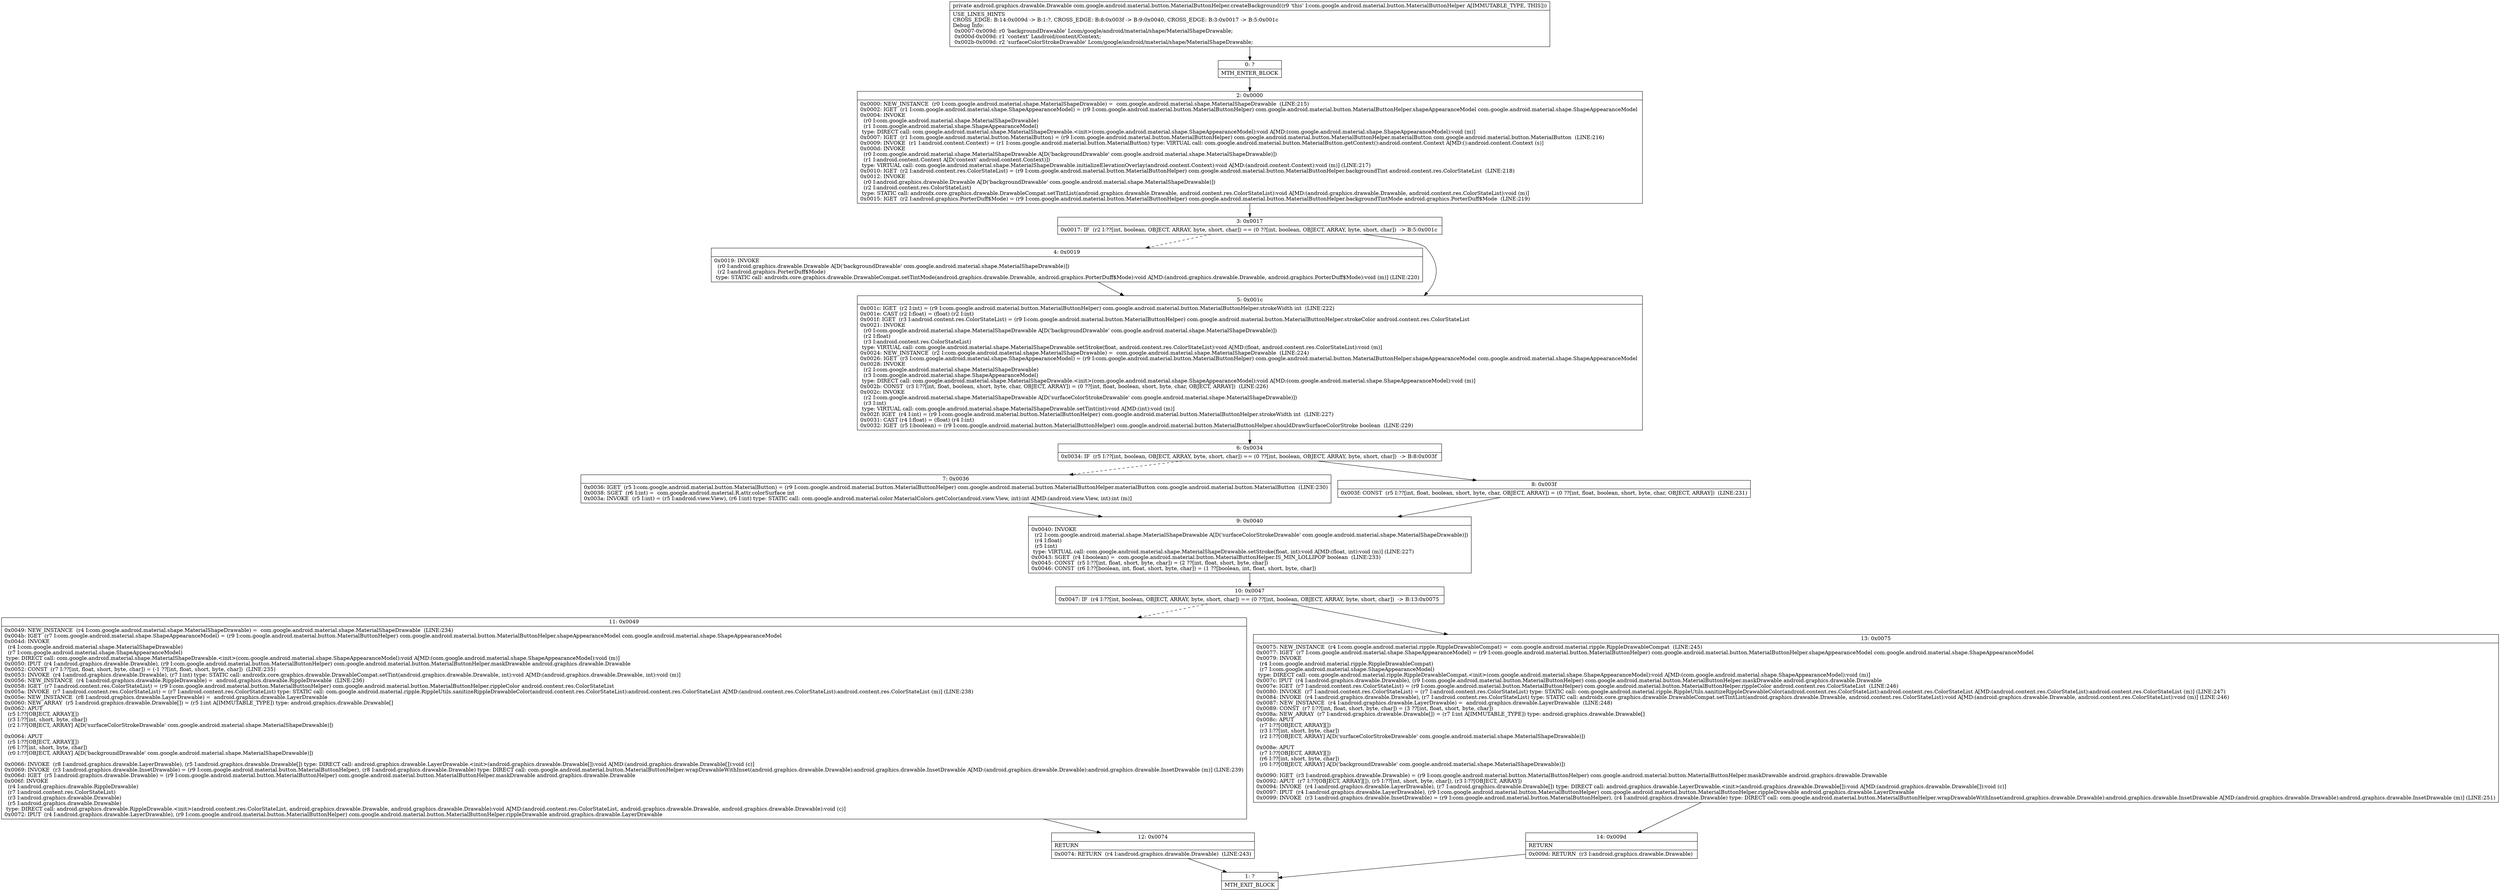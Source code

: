 digraph "CFG forcom.google.android.material.button.MaterialButtonHelper.createBackground()Landroid\/graphics\/drawable\/Drawable;" {
Node_0 [shape=record,label="{0\:\ ?|MTH_ENTER_BLOCK\l}"];
Node_2 [shape=record,label="{2\:\ 0x0000|0x0000: NEW_INSTANCE  (r0 I:com.google.android.material.shape.MaterialShapeDrawable) =  com.google.android.material.shape.MaterialShapeDrawable  (LINE:215)\l0x0002: IGET  (r1 I:com.google.android.material.shape.ShapeAppearanceModel) = (r9 I:com.google.android.material.button.MaterialButtonHelper) com.google.android.material.button.MaterialButtonHelper.shapeAppearanceModel com.google.android.material.shape.ShapeAppearanceModel \l0x0004: INVOKE  \l  (r0 I:com.google.android.material.shape.MaterialShapeDrawable)\l  (r1 I:com.google.android.material.shape.ShapeAppearanceModel)\l type: DIRECT call: com.google.android.material.shape.MaterialShapeDrawable.\<init\>(com.google.android.material.shape.ShapeAppearanceModel):void A[MD:(com.google.android.material.shape.ShapeAppearanceModel):void (m)]\l0x0007: IGET  (r1 I:com.google.android.material.button.MaterialButton) = (r9 I:com.google.android.material.button.MaterialButtonHelper) com.google.android.material.button.MaterialButtonHelper.materialButton com.google.android.material.button.MaterialButton  (LINE:216)\l0x0009: INVOKE  (r1 I:android.content.Context) = (r1 I:com.google.android.material.button.MaterialButton) type: VIRTUAL call: com.google.android.material.button.MaterialButton.getContext():android.content.Context A[MD:():android.content.Context (s)]\l0x000d: INVOKE  \l  (r0 I:com.google.android.material.shape.MaterialShapeDrawable A[D('backgroundDrawable' com.google.android.material.shape.MaterialShapeDrawable)])\l  (r1 I:android.content.Context A[D('context' android.content.Context)])\l type: VIRTUAL call: com.google.android.material.shape.MaterialShapeDrawable.initializeElevationOverlay(android.content.Context):void A[MD:(android.content.Context):void (m)] (LINE:217)\l0x0010: IGET  (r2 I:android.content.res.ColorStateList) = (r9 I:com.google.android.material.button.MaterialButtonHelper) com.google.android.material.button.MaterialButtonHelper.backgroundTint android.content.res.ColorStateList  (LINE:218)\l0x0012: INVOKE  \l  (r0 I:android.graphics.drawable.Drawable A[D('backgroundDrawable' com.google.android.material.shape.MaterialShapeDrawable)])\l  (r2 I:android.content.res.ColorStateList)\l type: STATIC call: androidx.core.graphics.drawable.DrawableCompat.setTintList(android.graphics.drawable.Drawable, android.content.res.ColorStateList):void A[MD:(android.graphics.drawable.Drawable, android.content.res.ColorStateList):void (m)]\l0x0015: IGET  (r2 I:android.graphics.PorterDuff$Mode) = (r9 I:com.google.android.material.button.MaterialButtonHelper) com.google.android.material.button.MaterialButtonHelper.backgroundTintMode android.graphics.PorterDuff$Mode  (LINE:219)\l}"];
Node_3 [shape=record,label="{3\:\ 0x0017|0x0017: IF  (r2 I:??[int, boolean, OBJECT, ARRAY, byte, short, char]) == (0 ??[int, boolean, OBJECT, ARRAY, byte, short, char])  \-\> B:5:0x001c \l}"];
Node_4 [shape=record,label="{4\:\ 0x0019|0x0019: INVOKE  \l  (r0 I:android.graphics.drawable.Drawable A[D('backgroundDrawable' com.google.android.material.shape.MaterialShapeDrawable)])\l  (r2 I:android.graphics.PorterDuff$Mode)\l type: STATIC call: androidx.core.graphics.drawable.DrawableCompat.setTintMode(android.graphics.drawable.Drawable, android.graphics.PorterDuff$Mode):void A[MD:(android.graphics.drawable.Drawable, android.graphics.PorterDuff$Mode):void (m)] (LINE:220)\l}"];
Node_5 [shape=record,label="{5\:\ 0x001c|0x001c: IGET  (r2 I:int) = (r9 I:com.google.android.material.button.MaterialButtonHelper) com.google.android.material.button.MaterialButtonHelper.strokeWidth int  (LINE:222)\l0x001e: CAST (r2 I:float) = (float) (r2 I:int) \l0x001f: IGET  (r3 I:android.content.res.ColorStateList) = (r9 I:com.google.android.material.button.MaterialButtonHelper) com.google.android.material.button.MaterialButtonHelper.strokeColor android.content.res.ColorStateList \l0x0021: INVOKE  \l  (r0 I:com.google.android.material.shape.MaterialShapeDrawable A[D('backgroundDrawable' com.google.android.material.shape.MaterialShapeDrawable)])\l  (r2 I:float)\l  (r3 I:android.content.res.ColorStateList)\l type: VIRTUAL call: com.google.android.material.shape.MaterialShapeDrawable.setStroke(float, android.content.res.ColorStateList):void A[MD:(float, android.content.res.ColorStateList):void (m)]\l0x0024: NEW_INSTANCE  (r2 I:com.google.android.material.shape.MaterialShapeDrawable) =  com.google.android.material.shape.MaterialShapeDrawable  (LINE:224)\l0x0026: IGET  (r3 I:com.google.android.material.shape.ShapeAppearanceModel) = (r9 I:com.google.android.material.button.MaterialButtonHelper) com.google.android.material.button.MaterialButtonHelper.shapeAppearanceModel com.google.android.material.shape.ShapeAppearanceModel \l0x0028: INVOKE  \l  (r2 I:com.google.android.material.shape.MaterialShapeDrawable)\l  (r3 I:com.google.android.material.shape.ShapeAppearanceModel)\l type: DIRECT call: com.google.android.material.shape.MaterialShapeDrawable.\<init\>(com.google.android.material.shape.ShapeAppearanceModel):void A[MD:(com.google.android.material.shape.ShapeAppearanceModel):void (m)]\l0x002b: CONST  (r3 I:??[int, float, boolean, short, byte, char, OBJECT, ARRAY]) = (0 ??[int, float, boolean, short, byte, char, OBJECT, ARRAY])  (LINE:226)\l0x002c: INVOKE  \l  (r2 I:com.google.android.material.shape.MaterialShapeDrawable A[D('surfaceColorStrokeDrawable' com.google.android.material.shape.MaterialShapeDrawable)])\l  (r3 I:int)\l type: VIRTUAL call: com.google.android.material.shape.MaterialShapeDrawable.setTint(int):void A[MD:(int):void (m)]\l0x002f: IGET  (r4 I:int) = (r9 I:com.google.android.material.button.MaterialButtonHelper) com.google.android.material.button.MaterialButtonHelper.strokeWidth int  (LINE:227)\l0x0031: CAST (r4 I:float) = (float) (r4 I:int) \l0x0032: IGET  (r5 I:boolean) = (r9 I:com.google.android.material.button.MaterialButtonHelper) com.google.android.material.button.MaterialButtonHelper.shouldDrawSurfaceColorStroke boolean  (LINE:229)\l}"];
Node_6 [shape=record,label="{6\:\ 0x0034|0x0034: IF  (r5 I:??[int, boolean, OBJECT, ARRAY, byte, short, char]) == (0 ??[int, boolean, OBJECT, ARRAY, byte, short, char])  \-\> B:8:0x003f \l}"];
Node_7 [shape=record,label="{7\:\ 0x0036|0x0036: IGET  (r5 I:com.google.android.material.button.MaterialButton) = (r9 I:com.google.android.material.button.MaterialButtonHelper) com.google.android.material.button.MaterialButtonHelper.materialButton com.google.android.material.button.MaterialButton  (LINE:230)\l0x0038: SGET  (r6 I:int) =  com.google.android.material.R.attr.colorSurface int \l0x003a: INVOKE  (r5 I:int) = (r5 I:android.view.View), (r6 I:int) type: STATIC call: com.google.android.material.color.MaterialColors.getColor(android.view.View, int):int A[MD:(android.view.View, int):int (m)]\l}"];
Node_9 [shape=record,label="{9\:\ 0x0040|0x0040: INVOKE  \l  (r2 I:com.google.android.material.shape.MaterialShapeDrawable A[D('surfaceColorStrokeDrawable' com.google.android.material.shape.MaterialShapeDrawable)])\l  (r4 I:float)\l  (r5 I:int)\l type: VIRTUAL call: com.google.android.material.shape.MaterialShapeDrawable.setStroke(float, int):void A[MD:(float, int):void (m)] (LINE:227)\l0x0043: SGET  (r4 I:boolean) =  com.google.android.material.button.MaterialButtonHelper.IS_MIN_LOLLIPOP boolean  (LINE:233)\l0x0045: CONST  (r5 I:??[int, float, short, byte, char]) = (2 ??[int, float, short, byte, char]) \l0x0046: CONST  (r6 I:??[boolean, int, float, short, byte, char]) = (1 ??[boolean, int, float, short, byte, char]) \l}"];
Node_10 [shape=record,label="{10\:\ 0x0047|0x0047: IF  (r4 I:??[int, boolean, OBJECT, ARRAY, byte, short, char]) == (0 ??[int, boolean, OBJECT, ARRAY, byte, short, char])  \-\> B:13:0x0075 \l}"];
Node_11 [shape=record,label="{11\:\ 0x0049|0x0049: NEW_INSTANCE  (r4 I:com.google.android.material.shape.MaterialShapeDrawable) =  com.google.android.material.shape.MaterialShapeDrawable  (LINE:234)\l0x004b: IGET  (r7 I:com.google.android.material.shape.ShapeAppearanceModel) = (r9 I:com.google.android.material.button.MaterialButtonHelper) com.google.android.material.button.MaterialButtonHelper.shapeAppearanceModel com.google.android.material.shape.ShapeAppearanceModel \l0x004d: INVOKE  \l  (r4 I:com.google.android.material.shape.MaterialShapeDrawable)\l  (r7 I:com.google.android.material.shape.ShapeAppearanceModel)\l type: DIRECT call: com.google.android.material.shape.MaterialShapeDrawable.\<init\>(com.google.android.material.shape.ShapeAppearanceModel):void A[MD:(com.google.android.material.shape.ShapeAppearanceModel):void (m)]\l0x0050: IPUT  (r4 I:android.graphics.drawable.Drawable), (r9 I:com.google.android.material.button.MaterialButtonHelper) com.google.android.material.button.MaterialButtonHelper.maskDrawable android.graphics.drawable.Drawable \l0x0052: CONST  (r7 I:??[int, float, short, byte, char]) = (\-1 ??[int, float, short, byte, char])  (LINE:235)\l0x0053: INVOKE  (r4 I:android.graphics.drawable.Drawable), (r7 I:int) type: STATIC call: androidx.core.graphics.drawable.DrawableCompat.setTint(android.graphics.drawable.Drawable, int):void A[MD:(android.graphics.drawable.Drawable, int):void (m)]\l0x0056: NEW_INSTANCE  (r4 I:android.graphics.drawable.RippleDrawable) =  android.graphics.drawable.RippleDrawable  (LINE:236)\l0x0058: IGET  (r7 I:android.content.res.ColorStateList) = (r9 I:com.google.android.material.button.MaterialButtonHelper) com.google.android.material.button.MaterialButtonHelper.rippleColor android.content.res.ColorStateList \l0x005a: INVOKE  (r7 I:android.content.res.ColorStateList) = (r7 I:android.content.res.ColorStateList) type: STATIC call: com.google.android.material.ripple.RippleUtils.sanitizeRippleDrawableColor(android.content.res.ColorStateList):android.content.res.ColorStateList A[MD:(android.content.res.ColorStateList):android.content.res.ColorStateList (m)] (LINE:238)\l0x005e: NEW_INSTANCE  (r8 I:android.graphics.drawable.LayerDrawable) =  android.graphics.drawable.LayerDrawable \l0x0060: NEW_ARRAY  (r5 I:android.graphics.drawable.Drawable[]) = (r5 I:int A[IMMUTABLE_TYPE]) type: android.graphics.drawable.Drawable[] \l0x0062: APUT  \l  (r5 I:??[OBJECT, ARRAY][])\l  (r3 I:??[int, short, byte, char])\l  (r2 I:??[OBJECT, ARRAY] A[D('surfaceColorStrokeDrawable' com.google.android.material.shape.MaterialShapeDrawable)])\l \l0x0064: APUT  \l  (r5 I:??[OBJECT, ARRAY][])\l  (r6 I:??[int, short, byte, char])\l  (r0 I:??[OBJECT, ARRAY] A[D('backgroundDrawable' com.google.android.material.shape.MaterialShapeDrawable)])\l \l0x0066: INVOKE  (r8 I:android.graphics.drawable.LayerDrawable), (r5 I:android.graphics.drawable.Drawable[]) type: DIRECT call: android.graphics.drawable.LayerDrawable.\<init\>(android.graphics.drawable.Drawable[]):void A[MD:(android.graphics.drawable.Drawable[]):void (c)]\l0x0069: INVOKE  (r3 I:android.graphics.drawable.InsetDrawable) = (r9 I:com.google.android.material.button.MaterialButtonHelper), (r8 I:android.graphics.drawable.Drawable) type: DIRECT call: com.google.android.material.button.MaterialButtonHelper.wrapDrawableWithInset(android.graphics.drawable.Drawable):android.graphics.drawable.InsetDrawable A[MD:(android.graphics.drawable.Drawable):android.graphics.drawable.InsetDrawable (m)] (LINE:239)\l0x006d: IGET  (r5 I:android.graphics.drawable.Drawable) = (r9 I:com.google.android.material.button.MaterialButtonHelper) com.google.android.material.button.MaterialButtonHelper.maskDrawable android.graphics.drawable.Drawable \l0x006f: INVOKE  \l  (r4 I:android.graphics.drawable.RippleDrawable)\l  (r7 I:android.content.res.ColorStateList)\l  (r3 I:android.graphics.drawable.Drawable)\l  (r5 I:android.graphics.drawable.Drawable)\l type: DIRECT call: android.graphics.drawable.RippleDrawable.\<init\>(android.content.res.ColorStateList, android.graphics.drawable.Drawable, android.graphics.drawable.Drawable):void A[MD:(android.content.res.ColorStateList, android.graphics.drawable.Drawable, android.graphics.drawable.Drawable):void (c)]\l0x0072: IPUT  (r4 I:android.graphics.drawable.LayerDrawable), (r9 I:com.google.android.material.button.MaterialButtonHelper) com.google.android.material.button.MaterialButtonHelper.rippleDrawable android.graphics.drawable.LayerDrawable \l}"];
Node_12 [shape=record,label="{12\:\ 0x0074|RETURN\l|0x0074: RETURN  (r4 I:android.graphics.drawable.Drawable)  (LINE:243)\l}"];
Node_1 [shape=record,label="{1\:\ ?|MTH_EXIT_BLOCK\l}"];
Node_13 [shape=record,label="{13\:\ 0x0075|0x0075: NEW_INSTANCE  (r4 I:com.google.android.material.ripple.RippleDrawableCompat) =  com.google.android.material.ripple.RippleDrawableCompat  (LINE:245)\l0x0077: IGET  (r7 I:com.google.android.material.shape.ShapeAppearanceModel) = (r9 I:com.google.android.material.button.MaterialButtonHelper) com.google.android.material.button.MaterialButtonHelper.shapeAppearanceModel com.google.android.material.shape.ShapeAppearanceModel \l0x0079: INVOKE  \l  (r4 I:com.google.android.material.ripple.RippleDrawableCompat)\l  (r7 I:com.google.android.material.shape.ShapeAppearanceModel)\l type: DIRECT call: com.google.android.material.ripple.RippleDrawableCompat.\<init\>(com.google.android.material.shape.ShapeAppearanceModel):void A[MD:(com.google.android.material.shape.ShapeAppearanceModel):void (m)]\l0x007c: IPUT  (r4 I:android.graphics.drawable.Drawable), (r9 I:com.google.android.material.button.MaterialButtonHelper) com.google.android.material.button.MaterialButtonHelper.maskDrawable android.graphics.drawable.Drawable \l0x007e: IGET  (r7 I:android.content.res.ColorStateList) = (r9 I:com.google.android.material.button.MaterialButtonHelper) com.google.android.material.button.MaterialButtonHelper.rippleColor android.content.res.ColorStateList  (LINE:246)\l0x0080: INVOKE  (r7 I:android.content.res.ColorStateList) = (r7 I:android.content.res.ColorStateList) type: STATIC call: com.google.android.material.ripple.RippleUtils.sanitizeRippleDrawableColor(android.content.res.ColorStateList):android.content.res.ColorStateList A[MD:(android.content.res.ColorStateList):android.content.res.ColorStateList (m)] (LINE:247)\l0x0084: INVOKE  (r4 I:android.graphics.drawable.Drawable), (r7 I:android.content.res.ColorStateList) type: STATIC call: androidx.core.graphics.drawable.DrawableCompat.setTintList(android.graphics.drawable.Drawable, android.content.res.ColorStateList):void A[MD:(android.graphics.drawable.Drawable, android.content.res.ColorStateList):void (m)] (LINE:246)\l0x0087: NEW_INSTANCE  (r4 I:android.graphics.drawable.LayerDrawable) =  android.graphics.drawable.LayerDrawable  (LINE:248)\l0x0089: CONST  (r7 I:??[int, float, short, byte, char]) = (3 ??[int, float, short, byte, char]) \l0x008a: NEW_ARRAY  (r7 I:android.graphics.drawable.Drawable[]) = (r7 I:int A[IMMUTABLE_TYPE]) type: android.graphics.drawable.Drawable[] \l0x008c: APUT  \l  (r7 I:??[OBJECT, ARRAY][])\l  (r3 I:??[int, short, byte, char])\l  (r2 I:??[OBJECT, ARRAY] A[D('surfaceColorStrokeDrawable' com.google.android.material.shape.MaterialShapeDrawable)])\l \l0x008e: APUT  \l  (r7 I:??[OBJECT, ARRAY][])\l  (r6 I:??[int, short, byte, char])\l  (r0 I:??[OBJECT, ARRAY] A[D('backgroundDrawable' com.google.android.material.shape.MaterialShapeDrawable)])\l \l0x0090: IGET  (r3 I:android.graphics.drawable.Drawable) = (r9 I:com.google.android.material.button.MaterialButtonHelper) com.google.android.material.button.MaterialButtonHelper.maskDrawable android.graphics.drawable.Drawable \l0x0092: APUT  (r7 I:??[OBJECT, ARRAY][]), (r5 I:??[int, short, byte, char]), (r3 I:??[OBJECT, ARRAY]) \l0x0094: INVOKE  (r4 I:android.graphics.drawable.LayerDrawable), (r7 I:android.graphics.drawable.Drawable[]) type: DIRECT call: android.graphics.drawable.LayerDrawable.\<init\>(android.graphics.drawable.Drawable[]):void A[MD:(android.graphics.drawable.Drawable[]):void (c)]\l0x0097: IPUT  (r4 I:android.graphics.drawable.LayerDrawable), (r9 I:com.google.android.material.button.MaterialButtonHelper) com.google.android.material.button.MaterialButtonHelper.rippleDrawable android.graphics.drawable.LayerDrawable \l0x0099: INVOKE  (r3 I:android.graphics.drawable.InsetDrawable) = (r9 I:com.google.android.material.button.MaterialButtonHelper), (r4 I:android.graphics.drawable.Drawable) type: DIRECT call: com.google.android.material.button.MaterialButtonHelper.wrapDrawableWithInset(android.graphics.drawable.Drawable):android.graphics.drawable.InsetDrawable A[MD:(android.graphics.drawable.Drawable):android.graphics.drawable.InsetDrawable (m)] (LINE:251)\l}"];
Node_14 [shape=record,label="{14\:\ 0x009d|RETURN\l|0x009d: RETURN  (r3 I:android.graphics.drawable.Drawable) \l}"];
Node_8 [shape=record,label="{8\:\ 0x003f|0x003f: CONST  (r5 I:??[int, float, boolean, short, byte, char, OBJECT, ARRAY]) = (0 ??[int, float, boolean, short, byte, char, OBJECT, ARRAY])  (LINE:231)\l}"];
MethodNode[shape=record,label="{private android.graphics.drawable.Drawable com.google.android.material.button.MaterialButtonHelper.createBackground((r9 'this' I:com.google.android.material.button.MaterialButtonHelper A[IMMUTABLE_TYPE, THIS]))  | USE_LINES_HINTS\lCROSS_EDGE: B:14:0x009d \-\> B:1:?, CROSS_EDGE: B:8:0x003f \-\> B:9:0x0040, CROSS_EDGE: B:3:0x0017 \-\> B:5:0x001c\lDebug Info:\l  0x0007\-0x009d: r0 'backgroundDrawable' Lcom\/google\/android\/material\/shape\/MaterialShapeDrawable;\l  0x000d\-0x009d: r1 'context' Landroid\/content\/Context;\l  0x002b\-0x009d: r2 'surfaceColorStrokeDrawable' Lcom\/google\/android\/material\/shape\/MaterialShapeDrawable;\l}"];
MethodNode -> Node_0;Node_0 -> Node_2;
Node_2 -> Node_3;
Node_3 -> Node_4[style=dashed];
Node_3 -> Node_5;
Node_4 -> Node_5;
Node_5 -> Node_6;
Node_6 -> Node_7[style=dashed];
Node_6 -> Node_8;
Node_7 -> Node_9;
Node_9 -> Node_10;
Node_10 -> Node_11[style=dashed];
Node_10 -> Node_13;
Node_11 -> Node_12;
Node_12 -> Node_1;
Node_13 -> Node_14;
Node_14 -> Node_1;
Node_8 -> Node_9;
}

